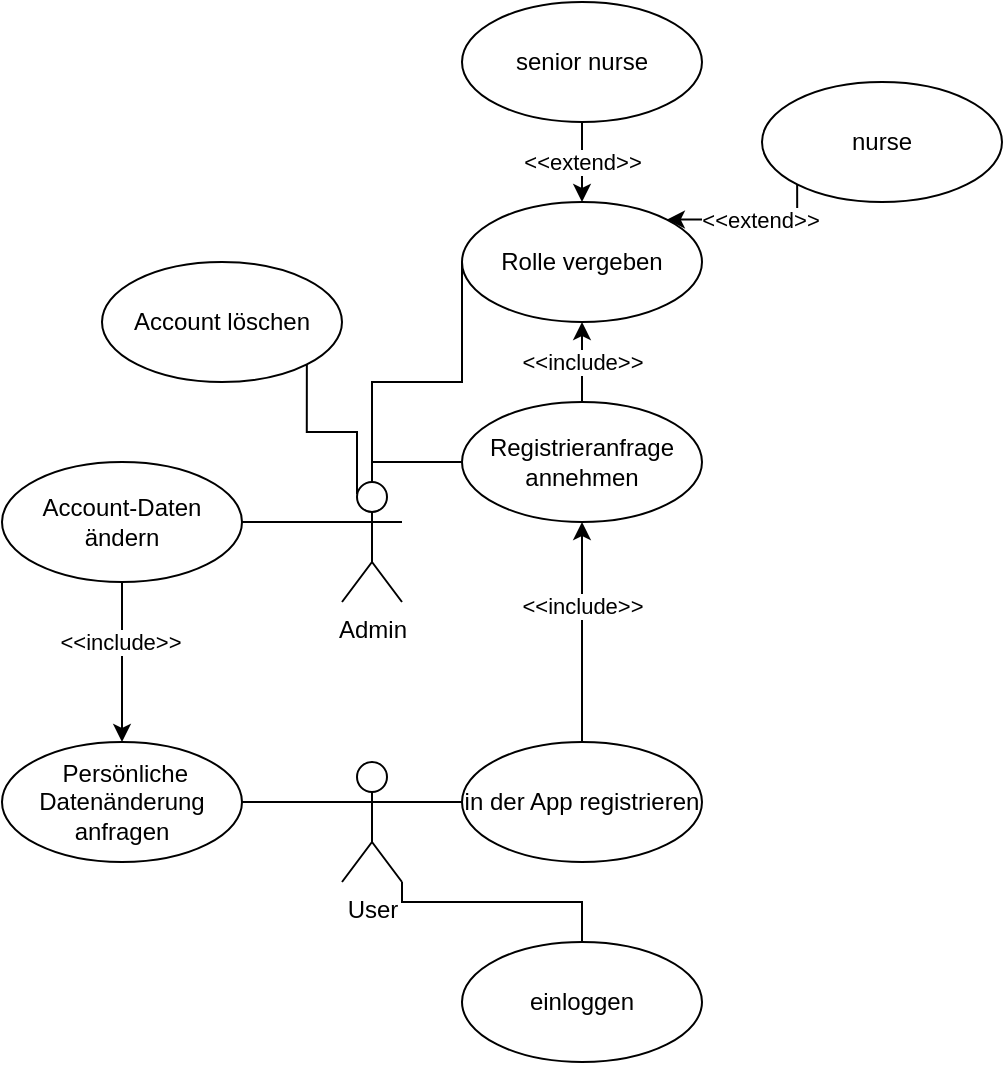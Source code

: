 <mxfile version="15.4.3" type="device"><diagram id="80fp6WvIYuVUagy9Sf1_" name="Page-1"><mxGraphModel dx="1422" dy="794" grid="1" gridSize="10" guides="1" tooltips="1" connect="1" arrows="1" fold="1" page="1" pageScale="1" pageWidth="827" pageHeight="1169" math="0" shadow="0"><root><mxCell id="0"/><mxCell id="1" parent="0"/><mxCell id="ybiGGRdQhJvWkpowdmg6-47" style="edgeStyle=orthogonalEdgeStyle;rounded=0;orthogonalLoop=1;jettySize=auto;html=1;exitX=1;exitY=1;exitDx=0;exitDy=0;exitPerimeter=0;entryX=0.5;entryY=0;entryDx=0;entryDy=0;startArrow=none;startFill=0;endArrow=none;endFill=0;" edge="1" parent="1" source="ybiGGRdQhJvWkpowdmg6-13" target="ybiGGRdQhJvWkpowdmg6-46"><mxGeometry relative="1" as="geometry"><Array as="points"><mxPoint x="370" y="510"/><mxPoint x="460" y="510"/></Array></mxGeometry></mxCell><mxCell id="ybiGGRdQhJvWkpowdmg6-49" style="edgeStyle=orthogonalEdgeStyle;rounded=0;orthogonalLoop=1;jettySize=auto;html=1;exitX=0;exitY=0.333;exitDx=0;exitDy=0;exitPerimeter=0;entryX=1;entryY=0.5;entryDx=0;entryDy=0;startArrow=none;startFill=0;endArrow=none;endFill=0;" edge="1" parent="1" source="ybiGGRdQhJvWkpowdmg6-13" target="ybiGGRdQhJvWkpowdmg6-48"><mxGeometry relative="1" as="geometry"/></mxCell><mxCell id="ybiGGRdQhJvWkpowdmg6-13" value="User" style="shape=umlActor;verticalLabelPosition=bottom;verticalAlign=top;html=1;" vertex="1" parent="1"><mxGeometry x="340" y="440" width="30" height="60" as="geometry"/></mxCell><mxCell id="ybiGGRdQhJvWkpowdmg6-45" style="edgeStyle=orthogonalEdgeStyle;rounded=0;orthogonalLoop=1;jettySize=auto;html=1;exitX=0.25;exitY=0.1;exitDx=0;exitDy=0;exitPerimeter=0;entryX=1;entryY=1;entryDx=0;entryDy=0;startArrow=none;startFill=0;endArrow=none;endFill=0;" edge="1" parent="1" source="ybiGGRdQhJvWkpowdmg6-14" target="ybiGGRdQhJvWkpowdmg6-44"><mxGeometry relative="1" as="geometry"/></mxCell><mxCell id="ybiGGRdQhJvWkpowdmg6-14" value="Admin" style="shape=umlActor;verticalLabelPosition=bottom;verticalAlign=top;html=1;" vertex="1" parent="1"><mxGeometry x="340" y="300" width="30" height="60" as="geometry"/></mxCell><mxCell id="ybiGGRdQhJvWkpowdmg6-26" style="edgeStyle=orthogonalEdgeStyle;rounded=0;orthogonalLoop=1;jettySize=auto;html=1;exitX=0.5;exitY=0;exitDx=0;exitDy=0;entryX=0.5;entryY=1;entryDx=0;entryDy=0;endArrow=classic;endFill=1;" edge="1" parent="1" source="ybiGGRdQhJvWkpowdmg6-15" target="ybiGGRdQhJvWkpowdmg6-28"><mxGeometry relative="1" as="geometry"><mxPoint x="530" y="410" as="targetPoint"/></mxGeometry></mxCell><mxCell id="ybiGGRdQhJvWkpowdmg6-31" value="&amp;lt;&amp;lt;include&amp;gt;&amp;gt;" style="edgeLabel;html=1;align=center;verticalAlign=middle;resizable=0;points=[];" vertex="1" connectable="0" parent="ybiGGRdQhJvWkpowdmg6-26"><mxGeometry x="0.244" relative="1" as="geometry"><mxPoint as="offset"/></mxGeometry></mxCell><mxCell id="ybiGGRdQhJvWkpowdmg6-15" value="in der App registrieren" style="ellipse;whiteSpace=wrap;html=1;" vertex="1" parent="1"><mxGeometry x="400" y="430" width="120" height="60" as="geometry"/></mxCell><mxCell id="ybiGGRdQhJvWkpowdmg6-25" value="" style="endArrow=none;endFill=0;endSize=24;html=1;rounded=0;edgeStyle=orthogonalEdgeStyle;exitX=1;exitY=0.333;exitDx=0;exitDy=0;exitPerimeter=0;entryX=0;entryY=0.5;entryDx=0;entryDy=0;" edge="1" parent="1" source="ybiGGRdQhJvWkpowdmg6-13" target="ybiGGRdQhJvWkpowdmg6-15"><mxGeometry width="160" relative="1" as="geometry"><mxPoint x="640" y="439" as="sourcePoint"/><mxPoint x="800" y="439" as="targetPoint"/></mxGeometry></mxCell><mxCell id="ybiGGRdQhJvWkpowdmg6-30" style="edgeStyle=orthogonalEdgeStyle;rounded=0;orthogonalLoop=1;jettySize=auto;html=1;exitX=0;exitY=0.5;exitDx=0;exitDy=0;entryX=0.5;entryY=0;entryDx=0;entryDy=0;entryPerimeter=0;endArrow=none;endFill=0;" edge="1" parent="1" source="ybiGGRdQhJvWkpowdmg6-28" target="ybiGGRdQhJvWkpowdmg6-14"><mxGeometry relative="1" as="geometry"><Array as="points"><mxPoint x="355" y="290"/></Array></mxGeometry></mxCell><mxCell id="ybiGGRdQhJvWkpowdmg6-34" style="edgeStyle=orthogonalEdgeStyle;rounded=0;orthogonalLoop=1;jettySize=auto;html=1;exitX=0.5;exitY=0;exitDx=0;exitDy=0;entryX=0.5;entryY=1;entryDx=0;entryDy=0;startArrow=none;startFill=0;endArrow=classic;endFill=1;" edge="1" parent="1" source="ybiGGRdQhJvWkpowdmg6-28" target="ybiGGRdQhJvWkpowdmg6-33"><mxGeometry relative="1" as="geometry"/></mxCell><mxCell id="ybiGGRdQhJvWkpowdmg6-28" value="Registrieranfrage annehmen" style="ellipse;whiteSpace=wrap;html=1;" vertex="1" parent="1"><mxGeometry x="400" y="260" width="120" height="60" as="geometry"/></mxCell><mxCell id="ybiGGRdQhJvWkpowdmg6-35" style="edgeStyle=orthogonalEdgeStyle;rounded=0;orthogonalLoop=1;jettySize=auto;html=1;exitX=0;exitY=0.5;exitDx=0;exitDy=0;entryX=0.5;entryY=0;entryDx=0;entryDy=0;entryPerimeter=0;startArrow=none;startFill=0;endArrow=none;endFill=0;" edge="1" parent="1" source="ybiGGRdQhJvWkpowdmg6-33" target="ybiGGRdQhJvWkpowdmg6-14"><mxGeometry relative="1" as="geometry"><Array as="points"><mxPoint x="400" y="250"/><mxPoint x="355" y="250"/></Array></mxGeometry></mxCell><mxCell id="ybiGGRdQhJvWkpowdmg6-39" style="edgeStyle=orthogonalEdgeStyle;rounded=0;orthogonalLoop=1;jettySize=auto;html=1;exitX=0.5;exitY=0;exitDx=0;exitDy=0;entryX=0.5;entryY=1;entryDx=0;entryDy=0;startArrow=classic;startFill=1;endArrow=none;endFill=0;" edge="1" parent="1" source="ybiGGRdQhJvWkpowdmg6-33" target="ybiGGRdQhJvWkpowdmg6-37"><mxGeometry relative="1" as="geometry"/></mxCell><mxCell id="ybiGGRdQhJvWkpowdmg6-41" style="edgeStyle=orthogonalEdgeStyle;rounded=0;orthogonalLoop=1;jettySize=auto;html=1;exitX=1;exitY=0;exitDx=0;exitDy=0;entryX=0;entryY=1;entryDx=0;entryDy=0;startArrow=classic;startFill=1;endArrow=none;endFill=0;" edge="1" parent="1" source="ybiGGRdQhJvWkpowdmg6-33" target="ybiGGRdQhJvWkpowdmg6-38"><mxGeometry relative="1" as="geometry"><Array as="points"><mxPoint x="568" y="169"/></Array></mxGeometry></mxCell><mxCell id="ybiGGRdQhJvWkpowdmg6-42" value="&amp;lt;&amp;lt;extend&amp;gt;&amp;gt;" style="edgeLabel;html=1;align=center;verticalAlign=middle;resizable=0;points=[];" vertex="1" connectable="0" parent="ybiGGRdQhJvWkpowdmg6-41"><mxGeometry x="0.126" relative="1" as="geometry"><mxPoint as="offset"/></mxGeometry></mxCell><mxCell id="ybiGGRdQhJvWkpowdmg6-33" value="Rolle vergeben" style="ellipse;whiteSpace=wrap;html=1;" vertex="1" parent="1"><mxGeometry x="400" y="160" width="120" height="60" as="geometry"/></mxCell><mxCell id="ybiGGRdQhJvWkpowdmg6-36" value="&amp;lt;&amp;lt;include&amp;gt;&amp;gt;" style="edgeLabel;html=1;align=center;verticalAlign=middle;resizable=0;points=[];" vertex="1" connectable="0" parent="1"><mxGeometry x="460" y="240" as="geometry"/></mxCell><mxCell id="ybiGGRdQhJvWkpowdmg6-37" value="senior nurse" style="ellipse;whiteSpace=wrap;html=1;" vertex="1" parent="1"><mxGeometry x="400" y="60" width="120" height="60" as="geometry"/></mxCell><mxCell id="ybiGGRdQhJvWkpowdmg6-38" value="nurse" style="ellipse;whiteSpace=wrap;html=1;" vertex="1" parent="1"><mxGeometry x="550" y="100" width="120" height="60" as="geometry"/></mxCell><mxCell id="ybiGGRdQhJvWkpowdmg6-43" value="&amp;lt;&amp;lt;extend&amp;gt;&amp;gt;" style="edgeLabel;html=1;align=center;verticalAlign=middle;resizable=0;points=[];" vertex="1" connectable="0" parent="1"><mxGeometry x="459.996" y="139.996" as="geometry"/></mxCell><mxCell id="ybiGGRdQhJvWkpowdmg6-44" value="Account löschen" style="ellipse;whiteSpace=wrap;html=1;" vertex="1" parent="1"><mxGeometry x="220" y="190" width="120" height="60" as="geometry"/></mxCell><mxCell id="ybiGGRdQhJvWkpowdmg6-46" value="einloggen" style="ellipse;whiteSpace=wrap;html=1;" vertex="1" parent="1"><mxGeometry x="400" y="530" width="120" height="60" as="geometry"/></mxCell><mxCell id="ybiGGRdQhJvWkpowdmg6-51" style="edgeStyle=orthogonalEdgeStyle;rounded=0;orthogonalLoop=1;jettySize=auto;html=1;exitX=0.5;exitY=0;exitDx=0;exitDy=0;entryX=0.5;entryY=1;entryDx=0;entryDy=0;startArrow=classic;startFill=1;endArrow=none;endFill=0;" edge="1" parent="1" source="ybiGGRdQhJvWkpowdmg6-48" target="ybiGGRdQhJvWkpowdmg6-50"><mxGeometry relative="1" as="geometry"/></mxCell><mxCell id="ybiGGRdQhJvWkpowdmg6-53" value="&amp;lt;&amp;lt;include&amp;gt;&amp;gt;" style="edgeLabel;html=1;align=center;verticalAlign=middle;resizable=0;points=[];" vertex="1" connectable="0" parent="ybiGGRdQhJvWkpowdmg6-51"><mxGeometry x="0.25" y="1" relative="1" as="geometry"><mxPoint as="offset"/></mxGeometry></mxCell><mxCell id="ybiGGRdQhJvWkpowdmg6-48" value="&amp;nbsp;Persönliche Datenänderung anfragen" style="ellipse;whiteSpace=wrap;html=1;" vertex="1" parent="1"><mxGeometry x="170" y="430" width="120" height="60" as="geometry"/></mxCell><mxCell id="ybiGGRdQhJvWkpowdmg6-52" style="edgeStyle=orthogonalEdgeStyle;rounded=0;orthogonalLoop=1;jettySize=auto;html=1;exitX=1;exitY=0.5;exitDx=0;exitDy=0;entryX=0;entryY=0.333;entryDx=0;entryDy=0;entryPerimeter=0;startArrow=none;startFill=0;endArrow=none;endFill=0;" edge="1" parent="1" source="ybiGGRdQhJvWkpowdmg6-50" target="ybiGGRdQhJvWkpowdmg6-14"><mxGeometry relative="1" as="geometry"/></mxCell><mxCell id="ybiGGRdQhJvWkpowdmg6-50" value="Account-Daten ändern" style="ellipse;whiteSpace=wrap;html=1;" vertex="1" parent="1"><mxGeometry x="170" y="290" width="120" height="60" as="geometry"/></mxCell></root></mxGraphModel></diagram></mxfile>